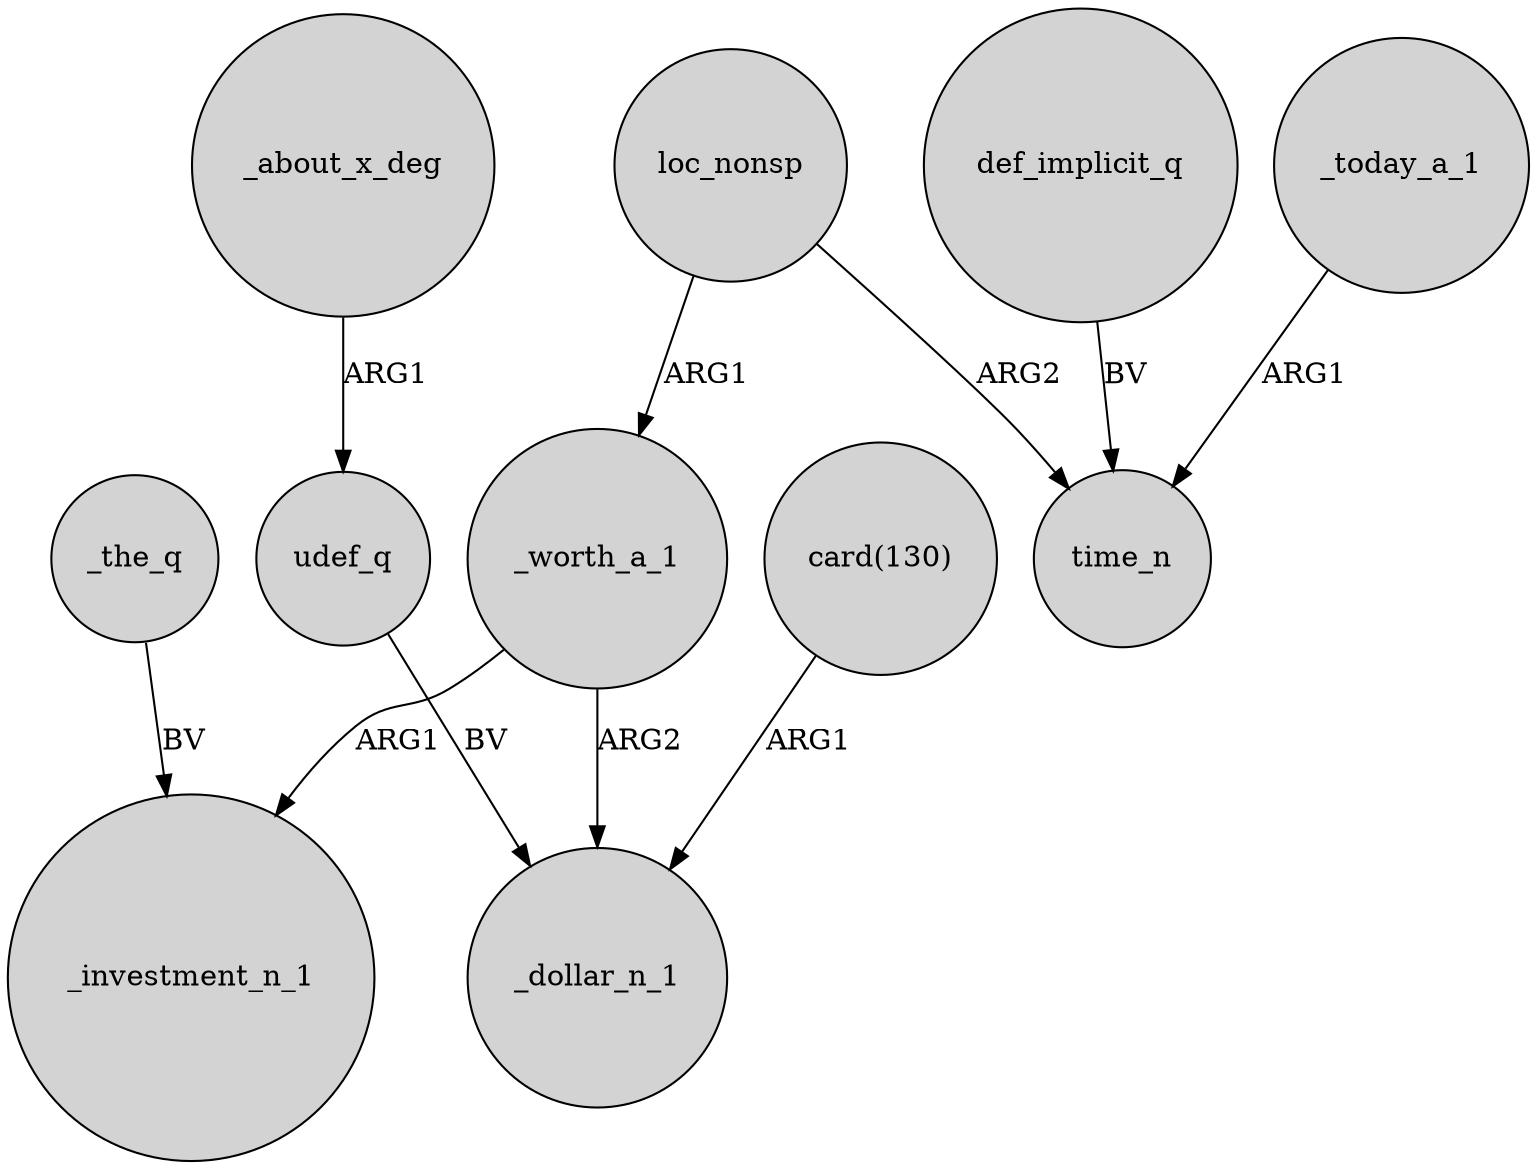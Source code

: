 digraph {
	node [shape=circle style=filled]
	_the_q -> _investment_n_1 [label=BV]
	"card(130)" -> _dollar_n_1 [label=ARG1]
	_today_a_1 -> time_n [label=ARG1]
	_about_x_deg -> udef_q [label=ARG1]
	def_implicit_q -> time_n [label=BV]
	loc_nonsp -> time_n [label=ARG2]
	_worth_a_1 -> _investment_n_1 [label=ARG1]
	loc_nonsp -> _worth_a_1 [label=ARG1]
	udef_q -> _dollar_n_1 [label=BV]
	_worth_a_1 -> _dollar_n_1 [label=ARG2]
}

